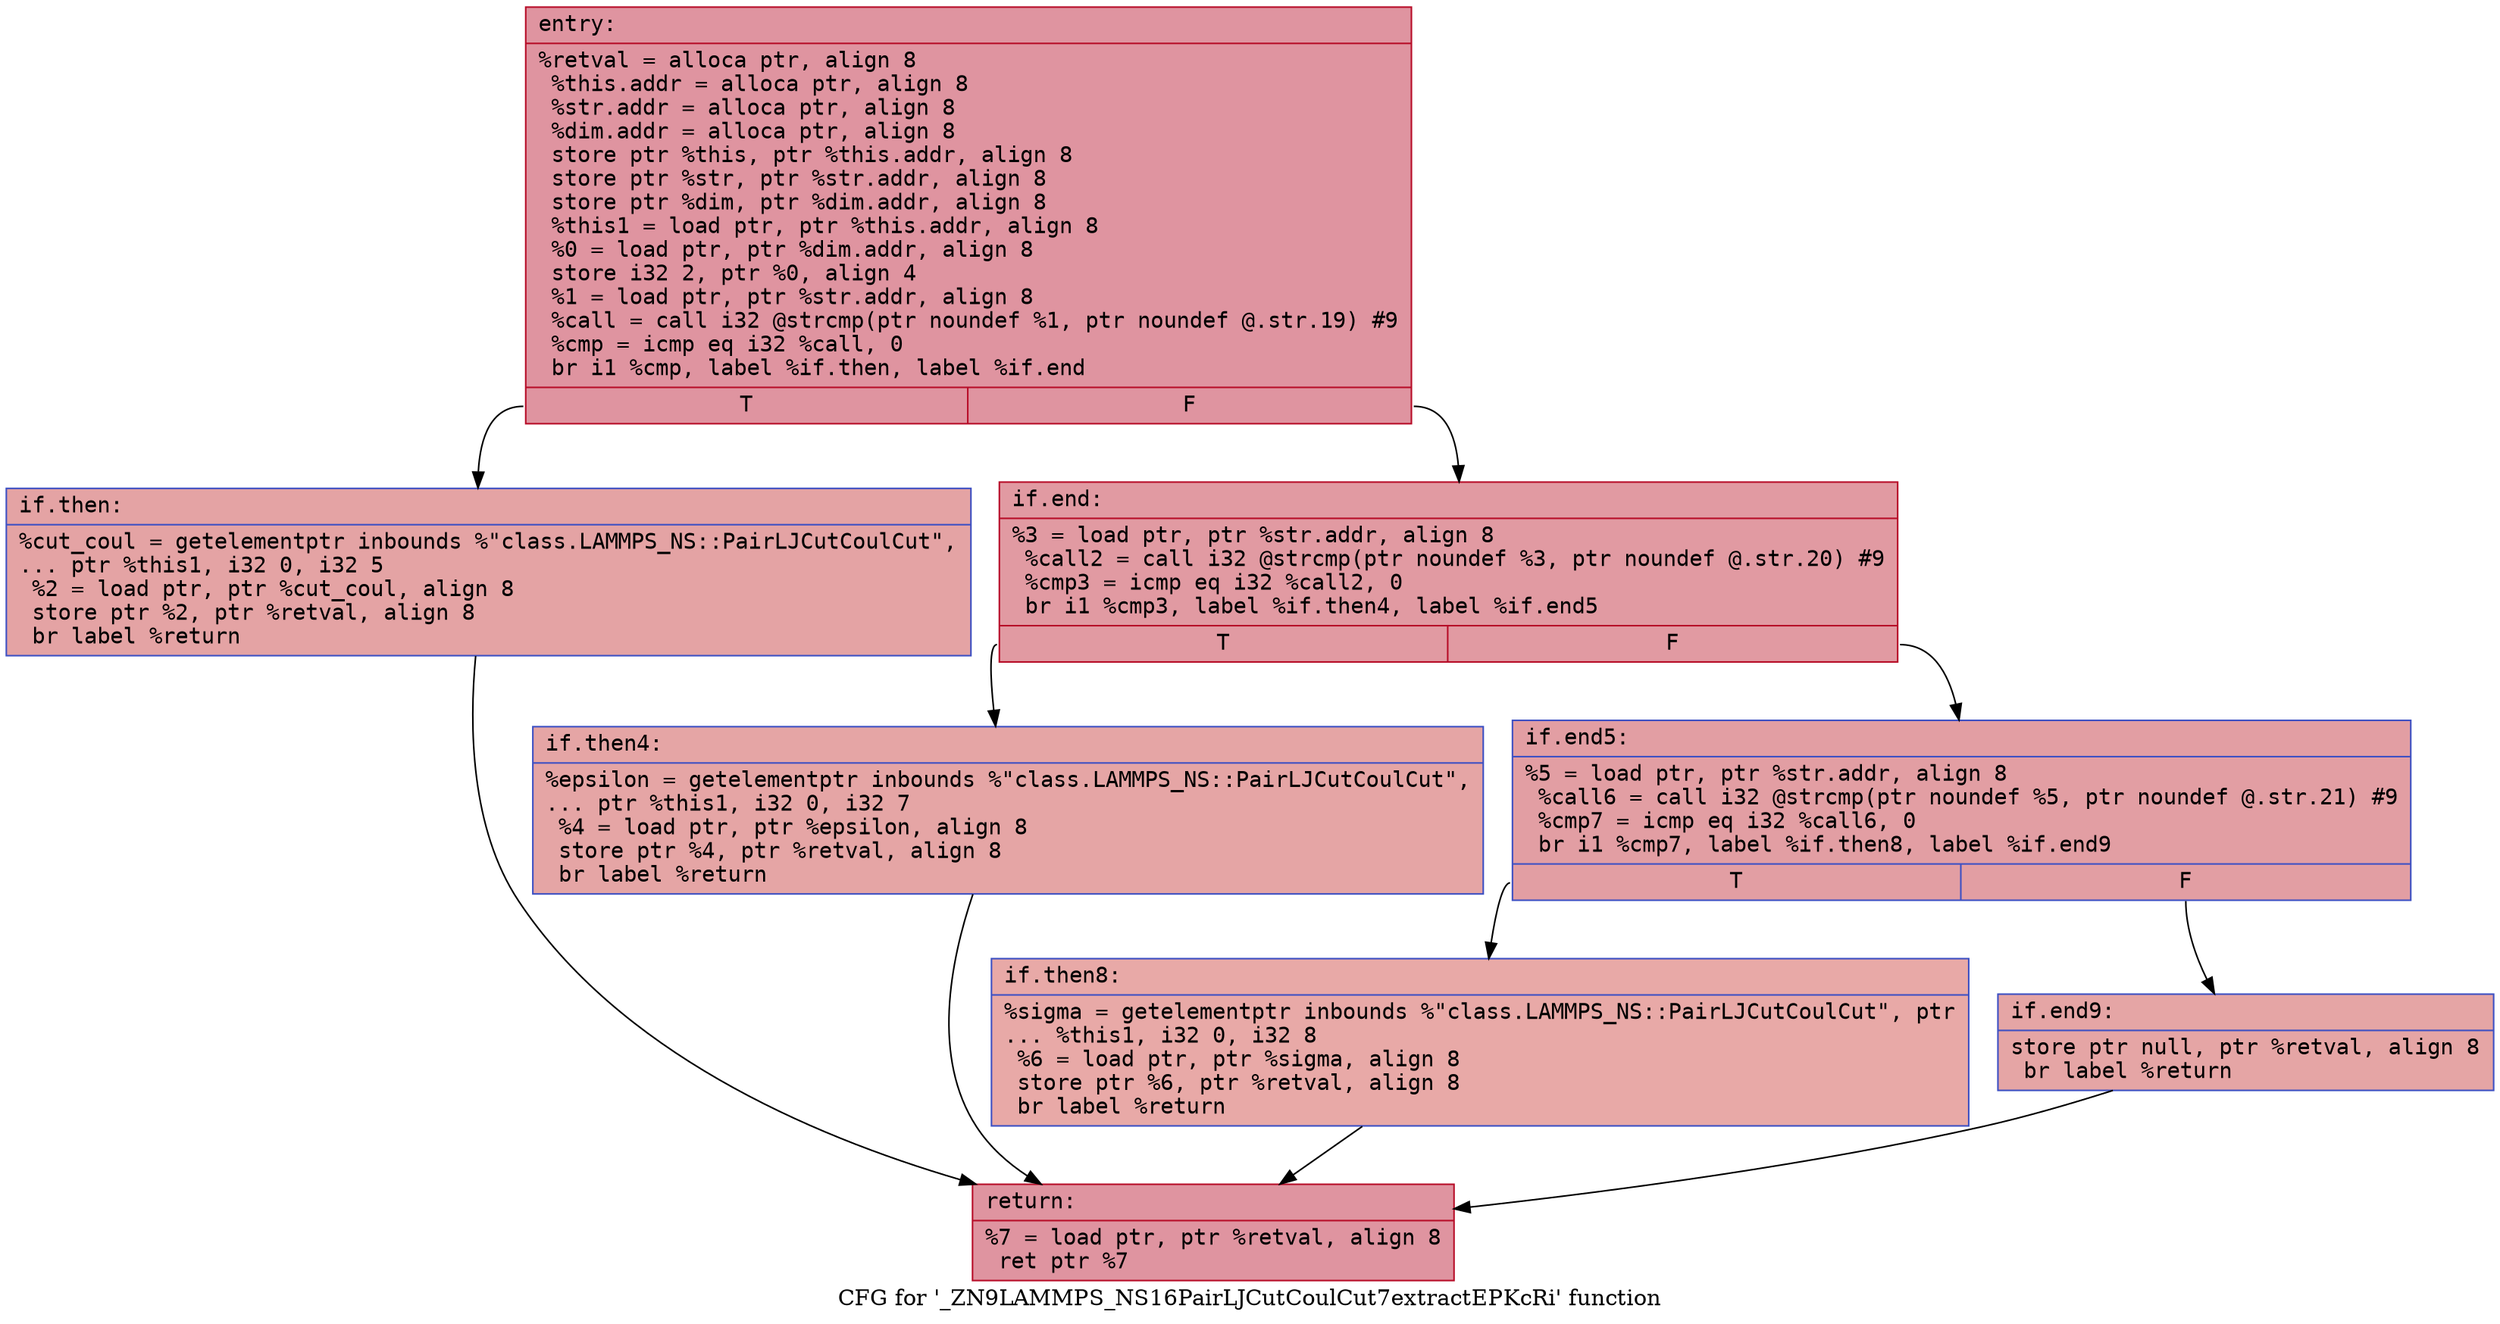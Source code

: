 digraph "CFG for '_ZN9LAMMPS_NS16PairLJCutCoulCut7extractEPKcRi' function" {
	label="CFG for '_ZN9LAMMPS_NS16PairLJCutCoulCut7extractEPKcRi' function";

	Node0x55c2a763c710 [shape=record,color="#b70d28ff", style=filled, fillcolor="#b70d2870" fontname="Courier",label="{entry:\l|  %retval = alloca ptr, align 8\l  %this.addr = alloca ptr, align 8\l  %str.addr = alloca ptr, align 8\l  %dim.addr = alloca ptr, align 8\l  store ptr %this, ptr %this.addr, align 8\l  store ptr %str, ptr %str.addr, align 8\l  store ptr %dim, ptr %dim.addr, align 8\l  %this1 = load ptr, ptr %this.addr, align 8\l  %0 = load ptr, ptr %dim.addr, align 8\l  store i32 2, ptr %0, align 4\l  %1 = load ptr, ptr %str.addr, align 8\l  %call = call i32 @strcmp(ptr noundef %1, ptr noundef @.str.19) #9\l  %cmp = icmp eq i32 %call, 0\l  br i1 %cmp, label %if.then, label %if.end\l|{<s0>T|<s1>F}}"];
	Node0x55c2a763c710:s0 -> Node0x55c2a763e780[tooltip="entry -> if.then\nProbability 37.50%" ];
	Node0x55c2a763c710:s1 -> Node0x55c2a763e7f0[tooltip="entry -> if.end\nProbability 62.50%" ];
	Node0x55c2a763e780 [shape=record,color="#3d50c3ff", style=filled, fillcolor="#c32e3170" fontname="Courier",label="{if.then:\l|  %cut_coul = getelementptr inbounds %\"class.LAMMPS_NS::PairLJCutCoulCut\",\l... ptr %this1, i32 0, i32 5\l  %2 = load ptr, ptr %cut_coul, align 8\l  store ptr %2, ptr %retval, align 8\l  br label %return\l}"];
	Node0x55c2a763e780 -> Node0x55c2a763ecc0[tooltip="if.then -> return\nProbability 100.00%" ];
	Node0x55c2a763e7f0 [shape=record,color="#b70d28ff", style=filled, fillcolor="#bb1b2c70" fontname="Courier",label="{if.end:\l|  %3 = load ptr, ptr %str.addr, align 8\l  %call2 = call i32 @strcmp(ptr noundef %3, ptr noundef @.str.20) #9\l  %cmp3 = icmp eq i32 %call2, 0\l  br i1 %cmp3, label %if.then4, label %if.end5\l|{<s0>T|<s1>F}}"];
	Node0x55c2a763e7f0:s0 -> Node0x55c2a763f020[tooltip="if.end -> if.then4\nProbability 37.50%" ];
	Node0x55c2a763e7f0:s1 -> Node0x55c2a763f0a0[tooltip="if.end -> if.end5\nProbability 62.50%" ];
	Node0x55c2a763f020 [shape=record,color="#3d50c3ff", style=filled, fillcolor="#c5333470" fontname="Courier",label="{if.then4:\l|  %epsilon = getelementptr inbounds %\"class.LAMMPS_NS::PairLJCutCoulCut\",\l... ptr %this1, i32 0, i32 7\l  %4 = load ptr, ptr %epsilon, align 8\l  store ptr %4, ptr %retval, align 8\l  br label %return\l}"];
	Node0x55c2a763f020 -> Node0x55c2a763ecc0[tooltip="if.then4 -> return\nProbability 100.00%" ];
	Node0x55c2a763f0a0 [shape=record,color="#3d50c3ff", style=filled, fillcolor="#be242e70" fontname="Courier",label="{if.end5:\l|  %5 = load ptr, ptr %str.addr, align 8\l  %call6 = call i32 @strcmp(ptr noundef %5, ptr noundef @.str.21) #9\l  %cmp7 = icmp eq i32 %call6, 0\l  br i1 %cmp7, label %if.then8, label %if.end9\l|{<s0>T|<s1>F}}"];
	Node0x55c2a763f0a0:s0 -> Node0x55c2a763f6b0[tooltip="if.end5 -> if.then8\nProbability 37.50%" ];
	Node0x55c2a763f0a0:s1 -> Node0x55c2a763f730[tooltip="if.end5 -> if.end9\nProbability 62.50%" ];
	Node0x55c2a763f6b0 [shape=record,color="#3d50c3ff", style=filled, fillcolor="#ca3b3770" fontname="Courier",label="{if.then8:\l|  %sigma = getelementptr inbounds %\"class.LAMMPS_NS::PairLJCutCoulCut\", ptr\l... %this1, i32 0, i32 8\l  %6 = load ptr, ptr %sigma, align 8\l  store ptr %6, ptr %retval, align 8\l  br label %return\l}"];
	Node0x55c2a763f6b0 -> Node0x55c2a763ecc0[tooltip="if.then8 -> return\nProbability 100.00%" ];
	Node0x55c2a763f730 [shape=record,color="#3d50c3ff", style=filled, fillcolor="#c5333470" fontname="Courier",label="{if.end9:\l|  store ptr null, ptr %retval, align 8\l  br label %return\l}"];
	Node0x55c2a763f730 -> Node0x55c2a763ecc0[tooltip="if.end9 -> return\nProbability 100.00%" ];
	Node0x55c2a763ecc0 [shape=record,color="#b70d28ff", style=filled, fillcolor="#b70d2870" fontname="Courier",label="{return:\l|  %7 = load ptr, ptr %retval, align 8\l  ret ptr %7\l}"];
}
